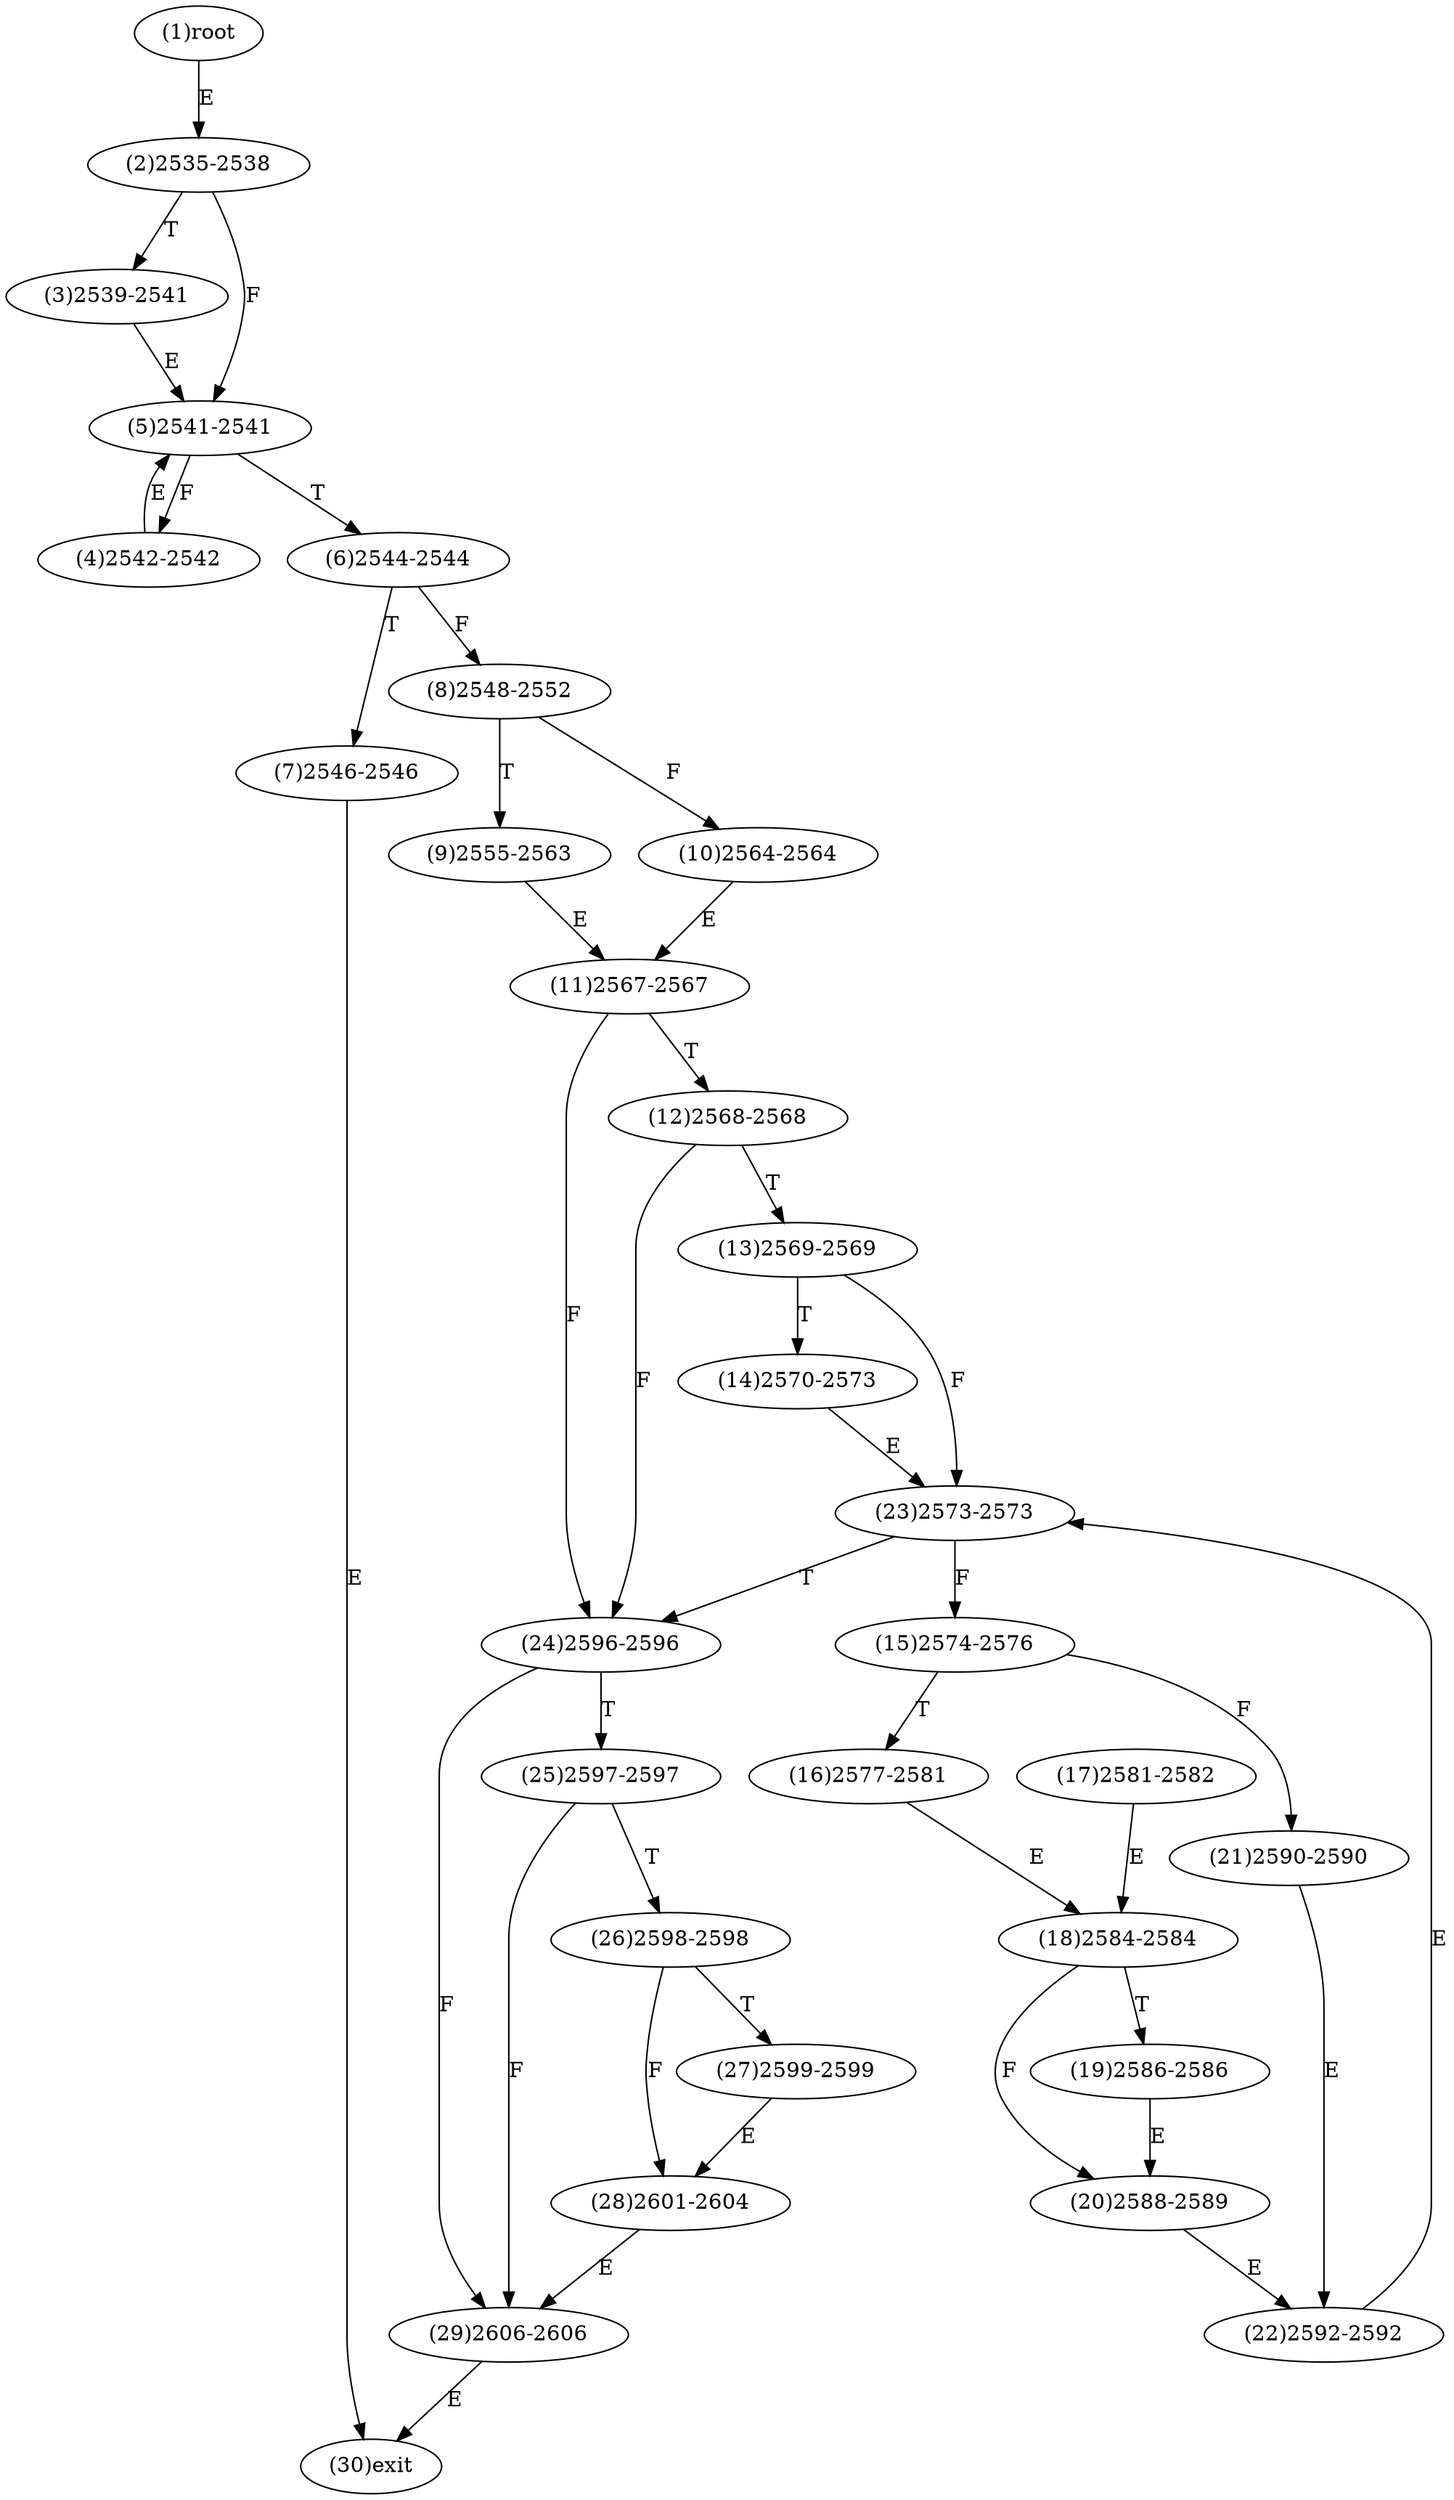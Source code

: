 digraph "" { 
1[ label="(1)root"];
2[ label="(2)2535-2538"];
3[ label="(3)2539-2541"];
4[ label="(4)2542-2542"];
5[ label="(5)2541-2541"];
6[ label="(6)2544-2544"];
7[ label="(7)2546-2546"];
8[ label="(8)2548-2552"];
9[ label="(9)2555-2563"];
10[ label="(10)2564-2564"];
11[ label="(11)2567-2567"];
12[ label="(12)2568-2568"];
13[ label="(13)2569-2569"];
14[ label="(14)2570-2573"];
15[ label="(15)2574-2576"];
17[ label="(17)2581-2582"];
16[ label="(16)2577-2581"];
19[ label="(19)2586-2586"];
18[ label="(18)2584-2584"];
21[ label="(21)2590-2590"];
20[ label="(20)2588-2589"];
23[ label="(23)2573-2573"];
22[ label="(22)2592-2592"];
25[ label="(25)2597-2597"];
24[ label="(24)2596-2596"];
27[ label="(27)2599-2599"];
26[ label="(26)2598-2598"];
29[ label="(29)2606-2606"];
28[ label="(28)2601-2604"];
30[ label="(30)exit"];
1->2[ label="E"];
2->5[ label="F"];
2->3[ label="T"];
3->5[ label="E"];
4->5[ label="E"];
5->4[ label="F"];
5->6[ label="T"];
6->8[ label="F"];
6->7[ label="T"];
7->30[ label="E"];
8->10[ label="F"];
8->9[ label="T"];
9->11[ label="E"];
10->11[ label="E"];
11->24[ label="F"];
11->12[ label="T"];
12->24[ label="F"];
12->13[ label="T"];
13->23[ label="F"];
13->14[ label="T"];
14->23[ label="E"];
15->21[ label="F"];
15->16[ label="T"];
16->18[ label="E"];
17->18[ label="E"];
18->20[ label="F"];
18->19[ label="T"];
19->20[ label="E"];
20->22[ label="E"];
21->22[ label="E"];
22->23[ label="E"];
23->15[ label="F"];
23->24[ label="T"];
24->29[ label="F"];
24->25[ label="T"];
25->29[ label="F"];
25->26[ label="T"];
26->28[ label="F"];
26->27[ label="T"];
27->28[ label="E"];
28->29[ label="E"];
29->30[ label="E"];
}